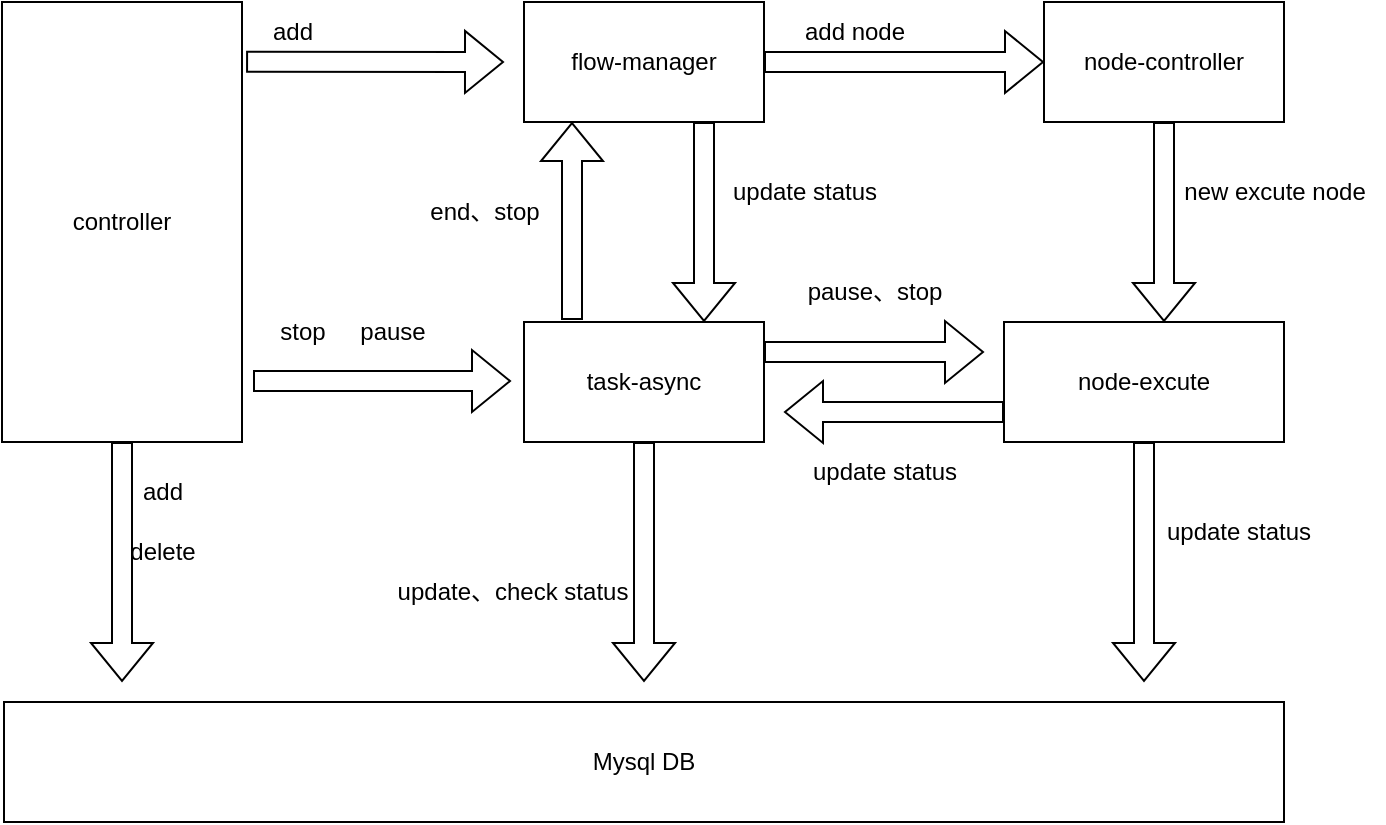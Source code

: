 <mxfile version="21.6.5" type="github">
  <diagram name="第 1 页" id="WqXJhaSLLUQTE0gSCGbV">
    <mxGraphModel dx="1073" dy="827" grid="1" gridSize="10" guides="1" tooltips="1" connect="1" arrows="1" fold="1" page="1" pageScale="1" pageWidth="827" pageHeight="1169" math="0" shadow="0">
      <root>
        <mxCell id="0" />
        <mxCell id="1" parent="0" />
        <mxCell id="pC1CZpYvU-gQLA5faWjE-1" value="node-excute" style="rounded=0;whiteSpace=wrap;html=1;" vertex="1" parent="1">
          <mxGeometry x="660" y="370" width="140" height="60" as="geometry" />
        </mxCell>
        <mxCell id="pC1CZpYvU-gQLA5faWjE-3" value="task-async" style="rounded=0;whiteSpace=wrap;html=1;" vertex="1" parent="1">
          <mxGeometry x="420" y="370" width="120" height="60" as="geometry" />
        </mxCell>
        <mxCell id="pC1CZpYvU-gQLA5faWjE-4" value="flow-manager" style="rounded=0;whiteSpace=wrap;html=1;" vertex="1" parent="1">
          <mxGeometry x="420" y="210" width="120" height="60" as="geometry" />
        </mxCell>
        <mxCell id="pC1CZpYvU-gQLA5faWjE-5" value="controller" style="rounded=0;whiteSpace=wrap;html=1;" vertex="1" parent="1">
          <mxGeometry x="159" y="210" width="120" height="220" as="geometry" />
        </mxCell>
        <mxCell id="pC1CZpYvU-gQLA5faWjE-6" value="Mysql DB" style="rounded=0;whiteSpace=wrap;html=1;" vertex="1" parent="1">
          <mxGeometry x="160" y="560" width="640" height="60" as="geometry" />
        </mxCell>
        <mxCell id="pC1CZpYvU-gQLA5faWjE-7" value="" style="shape=flexArrow;endArrow=classic;html=1;rounded=0;exitX=0.5;exitY=1;exitDx=0;exitDy=0;" edge="1" parent="1" source="pC1CZpYvU-gQLA5faWjE-5">
          <mxGeometry width="50" height="50" relative="1" as="geometry">
            <mxPoint x="249" y="520" as="sourcePoint" />
            <mxPoint x="219" y="550" as="targetPoint" />
          </mxGeometry>
        </mxCell>
        <mxCell id="pC1CZpYvU-gQLA5faWjE-8" value="add" style="text;html=1;align=center;verticalAlign=middle;resizable=0;points=[];autosize=1;strokeColor=none;fillColor=none;" vertex="1" parent="1">
          <mxGeometry x="219" y="440" width="40" height="30" as="geometry" />
        </mxCell>
        <mxCell id="pC1CZpYvU-gQLA5faWjE-9" value="delete" style="text;html=1;align=center;verticalAlign=middle;resizable=0;points=[];autosize=1;strokeColor=none;fillColor=none;" vertex="1" parent="1">
          <mxGeometry x="209" y="470" width="60" height="30" as="geometry" />
        </mxCell>
        <mxCell id="pC1CZpYvU-gQLA5faWjE-10" value="add" style="text;html=1;align=center;verticalAlign=middle;resizable=0;points=[];autosize=1;strokeColor=none;fillColor=none;" vertex="1" parent="1">
          <mxGeometry x="284" y="210" width="40" height="30" as="geometry" />
        </mxCell>
        <mxCell id="pC1CZpYvU-gQLA5faWjE-11" value="" style="shape=flexArrow;endArrow=classic;html=1;rounded=0;exitX=1.017;exitY=0.136;exitDx=0;exitDy=0;exitPerimeter=0;" edge="1" parent="1" source="pC1CZpYvU-gQLA5faWjE-5">
          <mxGeometry width="50" height="50" relative="1" as="geometry">
            <mxPoint x="310" y="410" as="sourcePoint" />
            <mxPoint x="410" y="240" as="targetPoint" />
          </mxGeometry>
        </mxCell>
        <mxCell id="pC1CZpYvU-gQLA5faWjE-12" value="pause" style="text;html=1;align=center;verticalAlign=middle;resizable=0;points=[];autosize=1;strokeColor=none;fillColor=none;" vertex="1" parent="1">
          <mxGeometry x="324" y="360" width="60" height="30" as="geometry" />
        </mxCell>
        <mxCell id="pC1CZpYvU-gQLA5faWjE-13" value="stop" style="text;html=1;align=center;verticalAlign=middle;resizable=0;points=[];autosize=1;strokeColor=none;fillColor=none;" vertex="1" parent="1">
          <mxGeometry x="284" y="360" width="50" height="30" as="geometry" />
        </mxCell>
        <mxCell id="pC1CZpYvU-gQLA5faWjE-14" value="" style="shape=flexArrow;endArrow=classic;html=1;rounded=0;exitX=0.2;exitY=-0.017;exitDx=0;exitDy=0;exitPerimeter=0;entryX=0.2;entryY=1;entryDx=0;entryDy=0;entryPerimeter=0;" edge="1" parent="1" source="pC1CZpYvU-gQLA5faWjE-3" target="pC1CZpYvU-gQLA5faWjE-4">
          <mxGeometry width="50" height="50" relative="1" as="geometry">
            <mxPoint x="590" y="340" as="sourcePoint" />
            <mxPoint x="640" y="290" as="targetPoint" />
          </mxGeometry>
        </mxCell>
        <mxCell id="pC1CZpYvU-gQLA5faWjE-17" value="" style="shape=flexArrow;endArrow=classic;html=1;rounded=0;exitX=0.75;exitY=1;exitDx=0;exitDy=0;entryX=0.75;entryY=0;entryDx=0;entryDy=0;" edge="1" parent="1" source="pC1CZpYvU-gQLA5faWjE-4" target="pC1CZpYvU-gQLA5faWjE-3">
          <mxGeometry width="50" height="50" relative="1" as="geometry">
            <mxPoint x="690" y="260" as="sourcePoint" />
            <mxPoint x="740" y="210" as="targetPoint" />
          </mxGeometry>
        </mxCell>
        <mxCell id="pC1CZpYvU-gQLA5faWjE-18" value="add node" style="text;html=1;align=center;verticalAlign=middle;resizable=0;points=[];autosize=1;strokeColor=none;fillColor=none;" vertex="1" parent="1">
          <mxGeometry x="550" y="210" width="70" height="30" as="geometry" />
        </mxCell>
        <mxCell id="pC1CZpYvU-gQLA5faWjE-19" value="node-controller" style="rounded=0;whiteSpace=wrap;html=1;" vertex="1" parent="1">
          <mxGeometry x="680" y="210" width="120" height="60" as="geometry" />
        </mxCell>
        <mxCell id="pC1CZpYvU-gQLA5faWjE-20" value="" style="shape=flexArrow;endArrow=classic;html=1;rounded=0;exitX=1;exitY=0.5;exitDx=0;exitDy=0;entryX=0;entryY=0.5;entryDx=0;entryDy=0;" edge="1" parent="1" source="pC1CZpYvU-gQLA5faWjE-4" target="pC1CZpYvU-gQLA5faWjE-19">
          <mxGeometry width="50" height="50" relative="1" as="geometry">
            <mxPoint x="570" y="190" as="sourcePoint" />
            <mxPoint x="620" y="140" as="targetPoint" />
          </mxGeometry>
        </mxCell>
        <mxCell id="pC1CZpYvU-gQLA5faWjE-21" value="" style="shape=flexArrow;endArrow=classic;html=1;rounded=0;exitX=0.5;exitY=1;exitDx=0;exitDy=0;" edge="1" parent="1" source="pC1CZpYvU-gQLA5faWjE-19">
          <mxGeometry width="50" height="50" relative="1" as="geometry">
            <mxPoint x="750" y="420" as="sourcePoint" />
            <mxPoint x="740" y="370" as="targetPoint" />
          </mxGeometry>
        </mxCell>
        <mxCell id="pC1CZpYvU-gQLA5faWjE-23" value="new excute node" style="text;html=1;align=center;verticalAlign=middle;resizable=0;points=[];autosize=1;strokeColor=none;fillColor=none;" vertex="1" parent="1">
          <mxGeometry x="740" y="290" width="110" height="30" as="geometry" />
        </mxCell>
        <mxCell id="pC1CZpYvU-gQLA5faWjE-25" value="" style="shape=flexArrow;endArrow=classic;html=1;rounded=0;exitX=0;exitY=0.75;exitDx=0;exitDy=0;" edge="1" parent="1" source="pC1CZpYvU-gQLA5faWjE-1">
          <mxGeometry width="50" height="50" relative="1" as="geometry">
            <mxPoint x="720" y="710" as="sourcePoint" />
            <mxPoint x="550" y="415" as="targetPoint" />
          </mxGeometry>
        </mxCell>
        <mxCell id="pC1CZpYvU-gQLA5faWjE-26" value="update status" style="text;html=1;align=center;verticalAlign=middle;resizable=0;points=[];autosize=1;strokeColor=none;fillColor=none;" vertex="1" parent="1">
          <mxGeometry x="550" y="430" width="100" height="30" as="geometry" />
        </mxCell>
        <mxCell id="pC1CZpYvU-gQLA5faWjE-27" value="" style="shape=flexArrow;endArrow=classic;html=1;rounded=0;exitX=1;exitY=0.25;exitDx=0;exitDy=0;" edge="1" parent="1" source="pC1CZpYvU-gQLA5faWjE-3">
          <mxGeometry width="50" height="50" relative="1" as="geometry">
            <mxPoint x="590" y="330" as="sourcePoint" />
            <mxPoint x="650" y="385" as="targetPoint" />
          </mxGeometry>
        </mxCell>
        <mxCell id="pC1CZpYvU-gQLA5faWjE-28" value="pause、stop" style="text;html=1;align=center;verticalAlign=middle;resizable=0;points=[];autosize=1;strokeColor=none;fillColor=none;" vertex="1" parent="1">
          <mxGeometry x="550" y="340" width="90" height="30" as="geometry" />
        </mxCell>
        <mxCell id="pC1CZpYvU-gQLA5faWjE-29" value="end、stop" style="text;html=1;align=center;verticalAlign=middle;resizable=0;points=[];autosize=1;strokeColor=none;fillColor=none;" vertex="1" parent="1">
          <mxGeometry x="360" y="300" width="80" height="30" as="geometry" />
        </mxCell>
        <mxCell id="pC1CZpYvU-gQLA5faWjE-30" value="" style="shape=flexArrow;endArrow=classic;html=1;rounded=0;exitX=0.5;exitY=1;exitDx=0;exitDy=0;" edge="1" parent="1" source="pC1CZpYvU-gQLA5faWjE-1">
          <mxGeometry width="50" height="50" relative="1" as="geometry">
            <mxPoint x="380" y="780" as="sourcePoint" />
            <mxPoint x="730" y="550" as="targetPoint" />
          </mxGeometry>
        </mxCell>
        <mxCell id="pC1CZpYvU-gQLA5faWjE-32" value="update status" style="text;html=1;align=center;verticalAlign=middle;resizable=0;points=[];autosize=1;strokeColor=none;fillColor=none;" vertex="1" parent="1">
          <mxGeometry x="727" y="460" width="100" height="30" as="geometry" />
        </mxCell>
        <mxCell id="pC1CZpYvU-gQLA5faWjE-33" value="update、check status" style="text;html=1;align=center;verticalAlign=middle;resizable=0;points=[];autosize=1;strokeColor=none;fillColor=none;" vertex="1" parent="1">
          <mxGeometry x="344" y="490" width="140" height="30" as="geometry" />
        </mxCell>
        <mxCell id="pC1CZpYvU-gQLA5faWjE-34" value="" style="shape=flexArrow;endArrow=classic;html=1;rounded=0;exitX=0.5;exitY=1;exitDx=0;exitDy=0;" edge="1" parent="1" source="pC1CZpYvU-gQLA5faWjE-3">
          <mxGeometry width="50" height="50" relative="1" as="geometry">
            <mxPoint x="540" y="540" as="sourcePoint" />
            <mxPoint x="480" y="550" as="targetPoint" />
          </mxGeometry>
        </mxCell>
        <mxCell id="pC1CZpYvU-gQLA5faWjE-35" value="update status" style="text;html=1;align=center;verticalAlign=middle;resizable=0;points=[];autosize=1;strokeColor=none;fillColor=none;" vertex="1" parent="1">
          <mxGeometry x="510" y="290" width="100" height="30" as="geometry" />
        </mxCell>
        <mxCell id="pC1CZpYvU-gQLA5faWjE-37" value="" style="shape=flexArrow;endArrow=classic;html=1;rounded=0;exitX=1.017;exitY=0.136;exitDx=0;exitDy=0;exitPerimeter=0;" edge="1" parent="1">
          <mxGeometry width="50" height="50" relative="1" as="geometry">
            <mxPoint x="284.5" y="399.5" as="sourcePoint" />
            <mxPoint x="413.5" y="399.5" as="targetPoint" />
          </mxGeometry>
        </mxCell>
      </root>
    </mxGraphModel>
  </diagram>
</mxfile>
